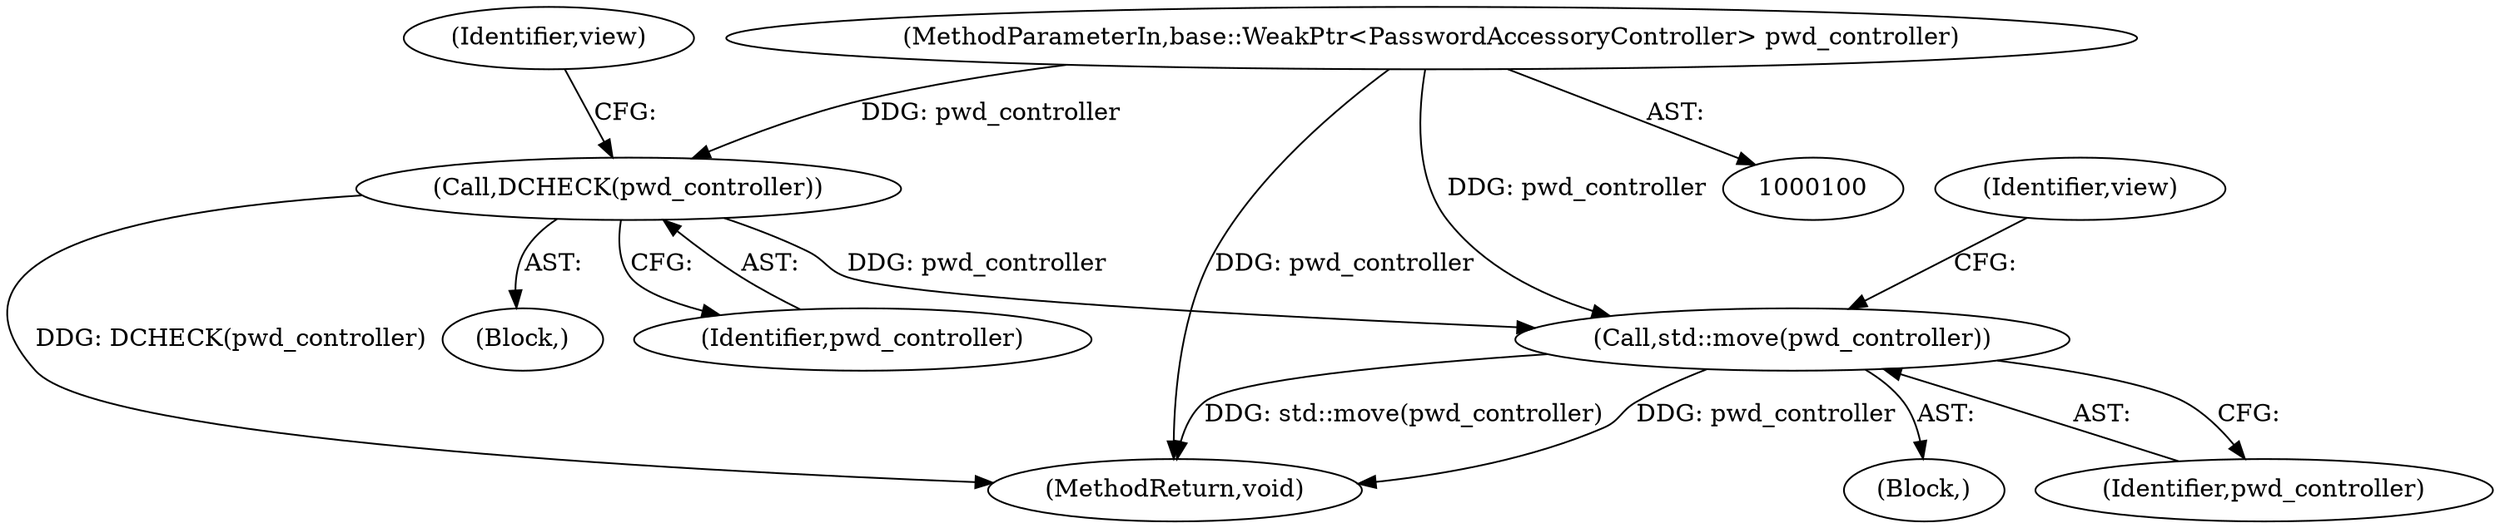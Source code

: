 digraph "1_Chrome_961d0cda4cfc3bcf04aa48ccc32772d63af12d9b_1@API" {
"1000128" [label="(Call,std::move(pwd_controller))"];
"1000115" [label="(Call,DCHECK(pwd_controller))"];
"1000102" [label="(MethodParameterIn,base::WeakPtr<PasswordAccessoryController> pwd_controller)"];
"1000129" [label="(Identifier,pwd_controller)"];
"1000115" [label="(Call,DCHECK(pwd_controller))"];
"1000132" [label="(MethodReturn,void)"];
"1000127" [label="(Block,)"];
"1000104" [label="(Block,)"];
"1000116" [label="(Identifier,pwd_controller)"];
"1000128" [label="(Call,std::move(pwd_controller))"];
"1000102" [label="(MethodParameterIn,base::WeakPtr<PasswordAccessoryController> pwd_controller)"];
"1000118" [label="(Identifier,view)"];
"1000131" [label="(Identifier,view)"];
"1000128" -> "1000127"  [label="AST: "];
"1000128" -> "1000129"  [label="CFG: "];
"1000129" -> "1000128"  [label="AST: "];
"1000131" -> "1000128"  [label="CFG: "];
"1000128" -> "1000132"  [label="DDG: std::move(pwd_controller)"];
"1000128" -> "1000132"  [label="DDG: pwd_controller"];
"1000115" -> "1000128"  [label="DDG: pwd_controller"];
"1000102" -> "1000128"  [label="DDG: pwd_controller"];
"1000115" -> "1000104"  [label="AST: "];
"1000115" -> "1000116"  [label="CFG: "];
"1000116" -> "1000115"  [label="AST: "];
"1000118" -> "1000115"  [label="CFG: "];
"1000115" -> "1000132"  [label="DDG: DCHECK(pwd_controller)"];
"1000102" -> "1000115"  [label="DDG: pwd_controller"];
"1000102" -> "1000100"  [label="AST: "];
"1000102" -> "1000132"  [label="DDG: pwd_controller"];
}
